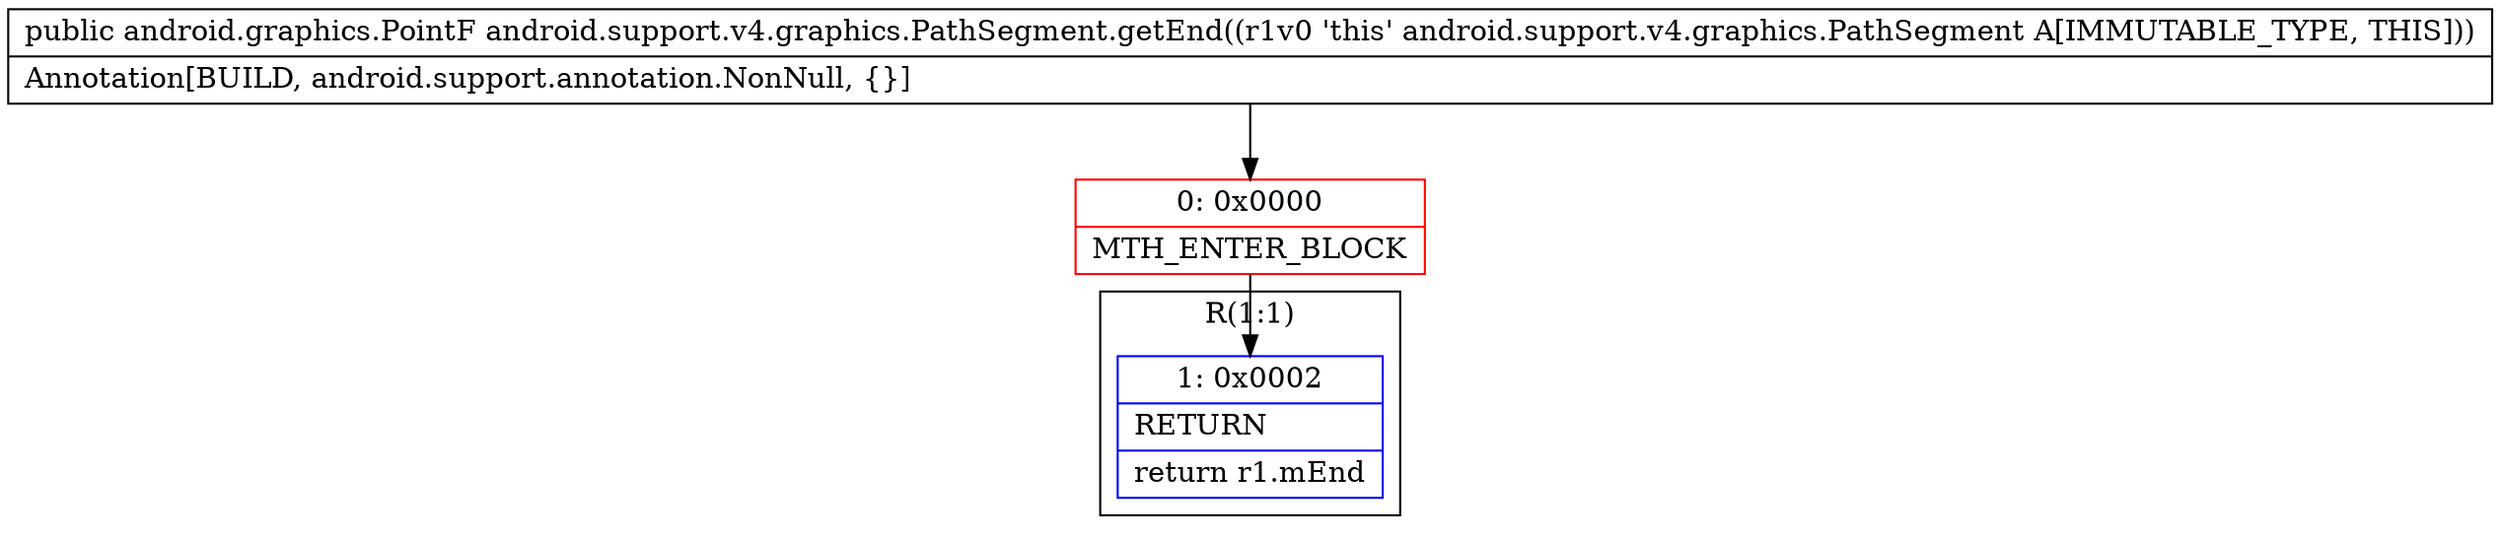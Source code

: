 digraph "CFG forandroid.support.v4.graphics.PathSegment.getEnd()Landroid\/graphics\/PointF;" {
subgraph cluster_Region_2058529529 {
label = "R(1:1)";
node [shape=record,color=blue];
Node_1 [shape=record,label="{1\:\ 0x0002|RETURN\l|return r1.mEnd\l}"];
}
Node_0 [shape=record,color=red,label="{0\:\ 0x0000|MTH_ENTER_BLOCK\l}"];
MethodNode[shape=record,label="{public android.graphics.PointF android.support.v4.graphics.PathSegment.getEnd((r1v0 'this' android.support.v4.graphics.PathSegment A[IMMUTABLE_TYPE, THIS]))  | Annotation[BUILD, android.support.annotation.NonNull, \{\}]\l}"];
MethodNode -> Node_0;
Node_0 -> Node_1;
}

